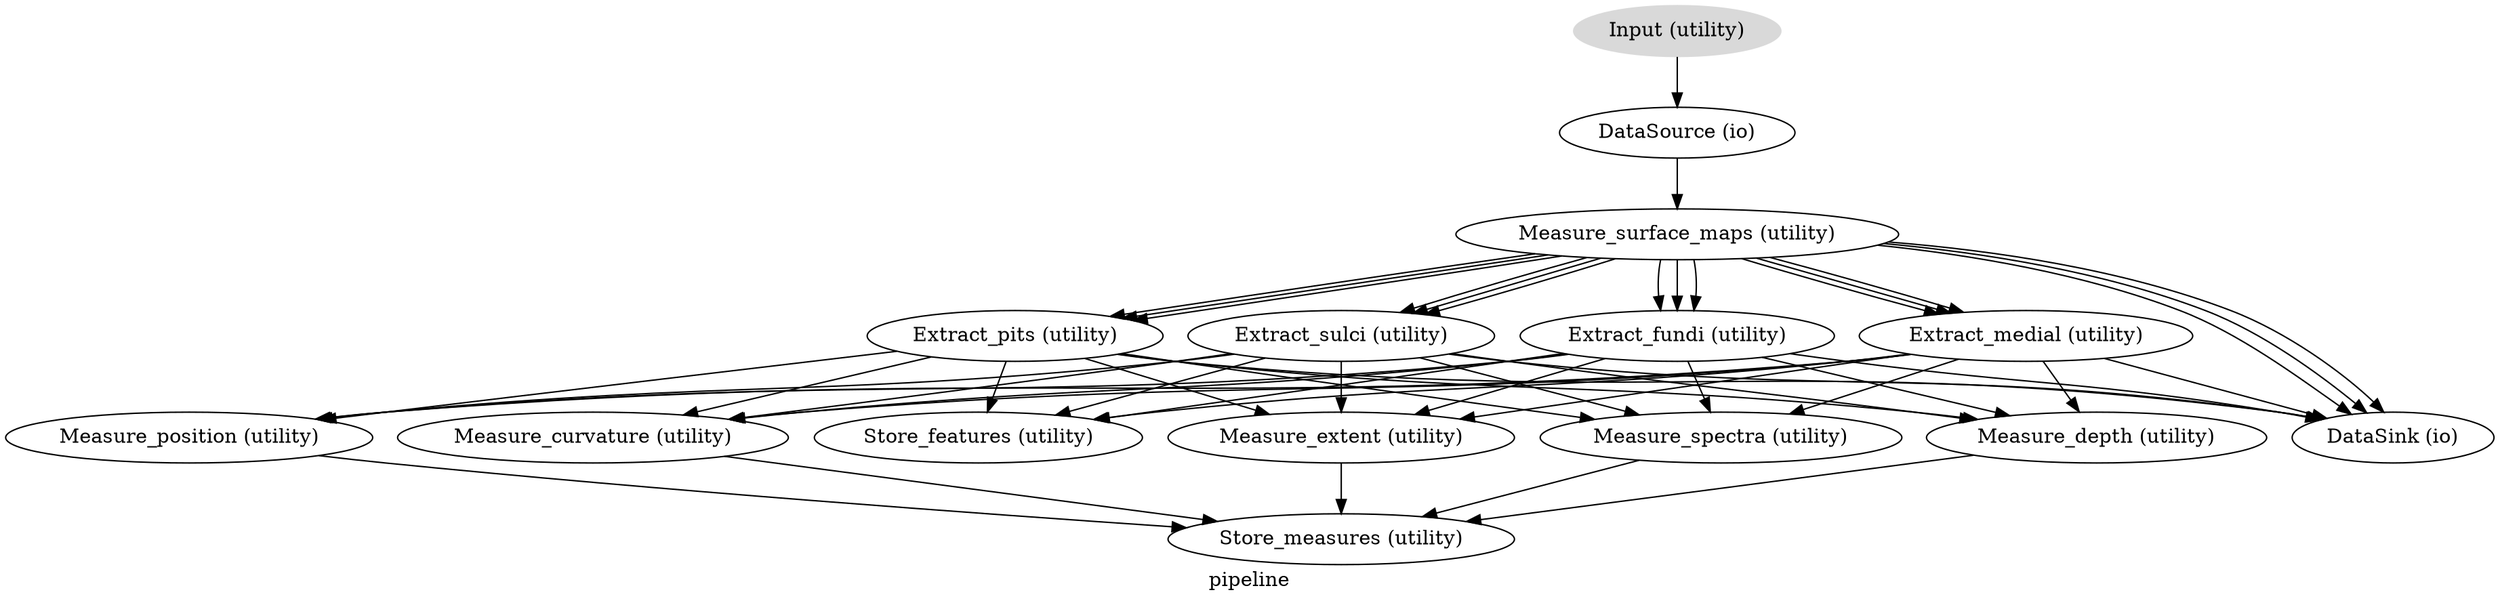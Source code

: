 digraph pipeline{
  label="pipeline";
  pipeline_Input[label="Input (utility)", style=filled, colorscheme=greys7 color=2];
  pipeline_DataSource[label="DataSource (io)"];
  pipeline_Measure_surface_maps[label="Measure_surface_maps (utility)"];
  pipeline_Extract_medial[label="Extract_medial (utility)"];
  pipeline_Extract_pits[label="Extract_pits (utility)"];
  pipeline_Extract_sulci[label="Extract_sulci (utility)"];
  pipeline_Extract_fundi[label="Extract_fundi (utility)"];
  pipeline_Measure_curvature[label="Measure_curvature (utility)"];
  pipeline_Store_features[label="Store_features (utility)"];
  pipeline_Measure_extent[label="Measure_extent (utility)"];
  pipeline_Measure_spectra[label="Measure_spectra (utility)"];
  pipeline_DataSink[label="DataSink (io)"];
  pipeline_Measure_depth[label="Measure_depth (utility)"];
  pipeline_Measure_position[label="Measure_position (utility)"];
  pipeline_Store_measures[label="Store_measures (utility)"];
  pipeline_Input -> pipeline_DataSource;
  pipeline_DataSource -> pipeline_Measure_surface_maps;
  pipeline_Measure_surface_maps -> pipeline_Extract_medial;
  pipeline_Measure_surface_maps -> pipeline_Extract_medial;
  pipeline_Measure_surface_maps -> pipeline_Extract_medial;
  pipeline_Measure_surface_maps -> pipeline_DataSink;
  pipeline_Measure_surface_maps -> pipeline_DataSink;
  pipeline_Measure_surface_maps -> pipeline_DataSink;
  pipeline_Measure_surface_maps -> pipeline_Extract_pits;
  pipeline_Measure_surface_maps -> pipeline_Extract_pits;
  pipeline_Measure_surface_maps -> pipeline_Extract_pits;
  pipeline_Measure_surface_maps -> pipeline_Extract_sulci;
  pipeline_Measure_surface_maps -> pipeline_Extract_sulci;
  pipeline_Measure_surface_maps -> pipeline_Extract_sulci;
  pipeline_Measure_surface_maps -> pipeline_Extract_fundi;
  pipeline_Measure_surface_maps -> pipeline_Extract_fundi;
  pipeline_Measure_surface_maps -> pipeline_Extract_fundi;
  pipeline_Extract_medial -> pipeline_Measure_curvature;
  pipeline_Extract_medial -> pipeline_Store_features;
  pipeline_Extract_medial -> pipeline_Measure_position;
  pipeline_Extract_medial -> pipeline_Measure_extent;
  pipeline_Extract_medial -> pipeline_Measure_spectra;
  pipeline_Extract_medial -> pipeline_DataSink;
  pipeline_Extract_medial -> pipeline_Measure_depth;
  pipeline_Extract_pits -> pipeline_Measure_curvature;
  pipeline_Extract_pits -> pipeline_Store_features;
  pipeline_Extract_pits -> pipeline_Measure_position;
  pipeline_Extract_pits -> pipeline_Measure_extent;
  pipeline_Extract_pits -> pipeline_Measure_spectra;
  pipeline_Extract_pits -> pipeline_DataSink;
  pipeline_Extract_pits -> pipeline_Measure_depth;
  pipeline_Extract_sulci -> pipeline_Measure_curvature;
  pipeline_Extract_sulci -> pipeline_Store_features;
  pipeline_Extract_sulci -> pipeline_Measure_position;
  pipeline_Extract_sulci -> pipeline_Measure_extent;
  pipeline_Extract_sulci -> pipeline_Measure_spectra;
  pipeline_Extract_sulci -> pipeline_DataSink;
  pipeline_Extract_sulci -> pipeline_Measure_depth;
  pipeline_Extract_fundi -> pipeline_Measure_curvature;
  pipeline_Extract_fundi -> pipeline_Store_features;
  pipeline_Extract_fundi -> pipeline_Measure_position;
  pipeline_Extract_fundi -> pipeline_Measure_extent;
  pipeline_Extract_fundi -> pipeline_Measure_spectra;
  pipeline_Extract_fundi -> pipeline_DataSink;
  pipeline_Extract_fundi -> pipeline_Measure_depth;
  pipeline_Measure_curvature -> pipeline_Store_measures;
  pipeline_Measure_extent -> pipeline_Store_measures;
  pipeline_Measure_spectra -> pipeline_Store_measures;
  pipeline_Measure_depth -> pipeline_Store_measures;
  pipeline_Measure_position -> pipeline_Store_measures;
}